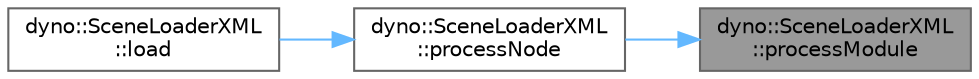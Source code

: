 digraph "dyno::SceneLoaderXML::processModule"
{
 // LATEX_PDF_SIZE
  bgcolor="transparent";
  edge [fontname=Helvetica,fontsize=10,labelfontname=Helvetica,labelfontsize=10];
  node [fontname=Helvetica,fontsize=10,shape=box,height=0.2,width=0.4];
  rankdir="RL";
  Node1 [id="Node000001",label="dyno::SceneLoaderXML\l::processModule",height=0.2,width=0.4,color="gray40", fillcolor="grey60", style="filled", fontcolor="black",tooltip=" "];
  Node1 -> Node2 [id="edge1_Node000001_Node000002",dir="back",color="steelblue1",style="solid",tooltip=" "];
  Node2 [id="Node000002",label="dyno::SceneLoaderXML\l::processNode",height=0.2,width=0.4,color="grey40", fillcolor="white", style="filled",URL="$classdyno_1_1_scene_loader_x_m_l.html#a54fa70466fb5e1fa2be64b367fdea5db",tooltip=" "];
  Node2 -> Node3 [id="edge2_Node000002_Node000003",dir="back",color="steelblue1",style="solid",tooltip=" "];
  Node3 [id="Node000003",label="dyno::SceneLoaderXML\l::load",height=0.2,width=0.4,color="grey40", fillcolor="white", style="filled",URL="$classdyno_1_1_scene_loader_x_m_l.html#a873e4b879db23419dc9b039e0234ba77",tooltip=" "];
}
